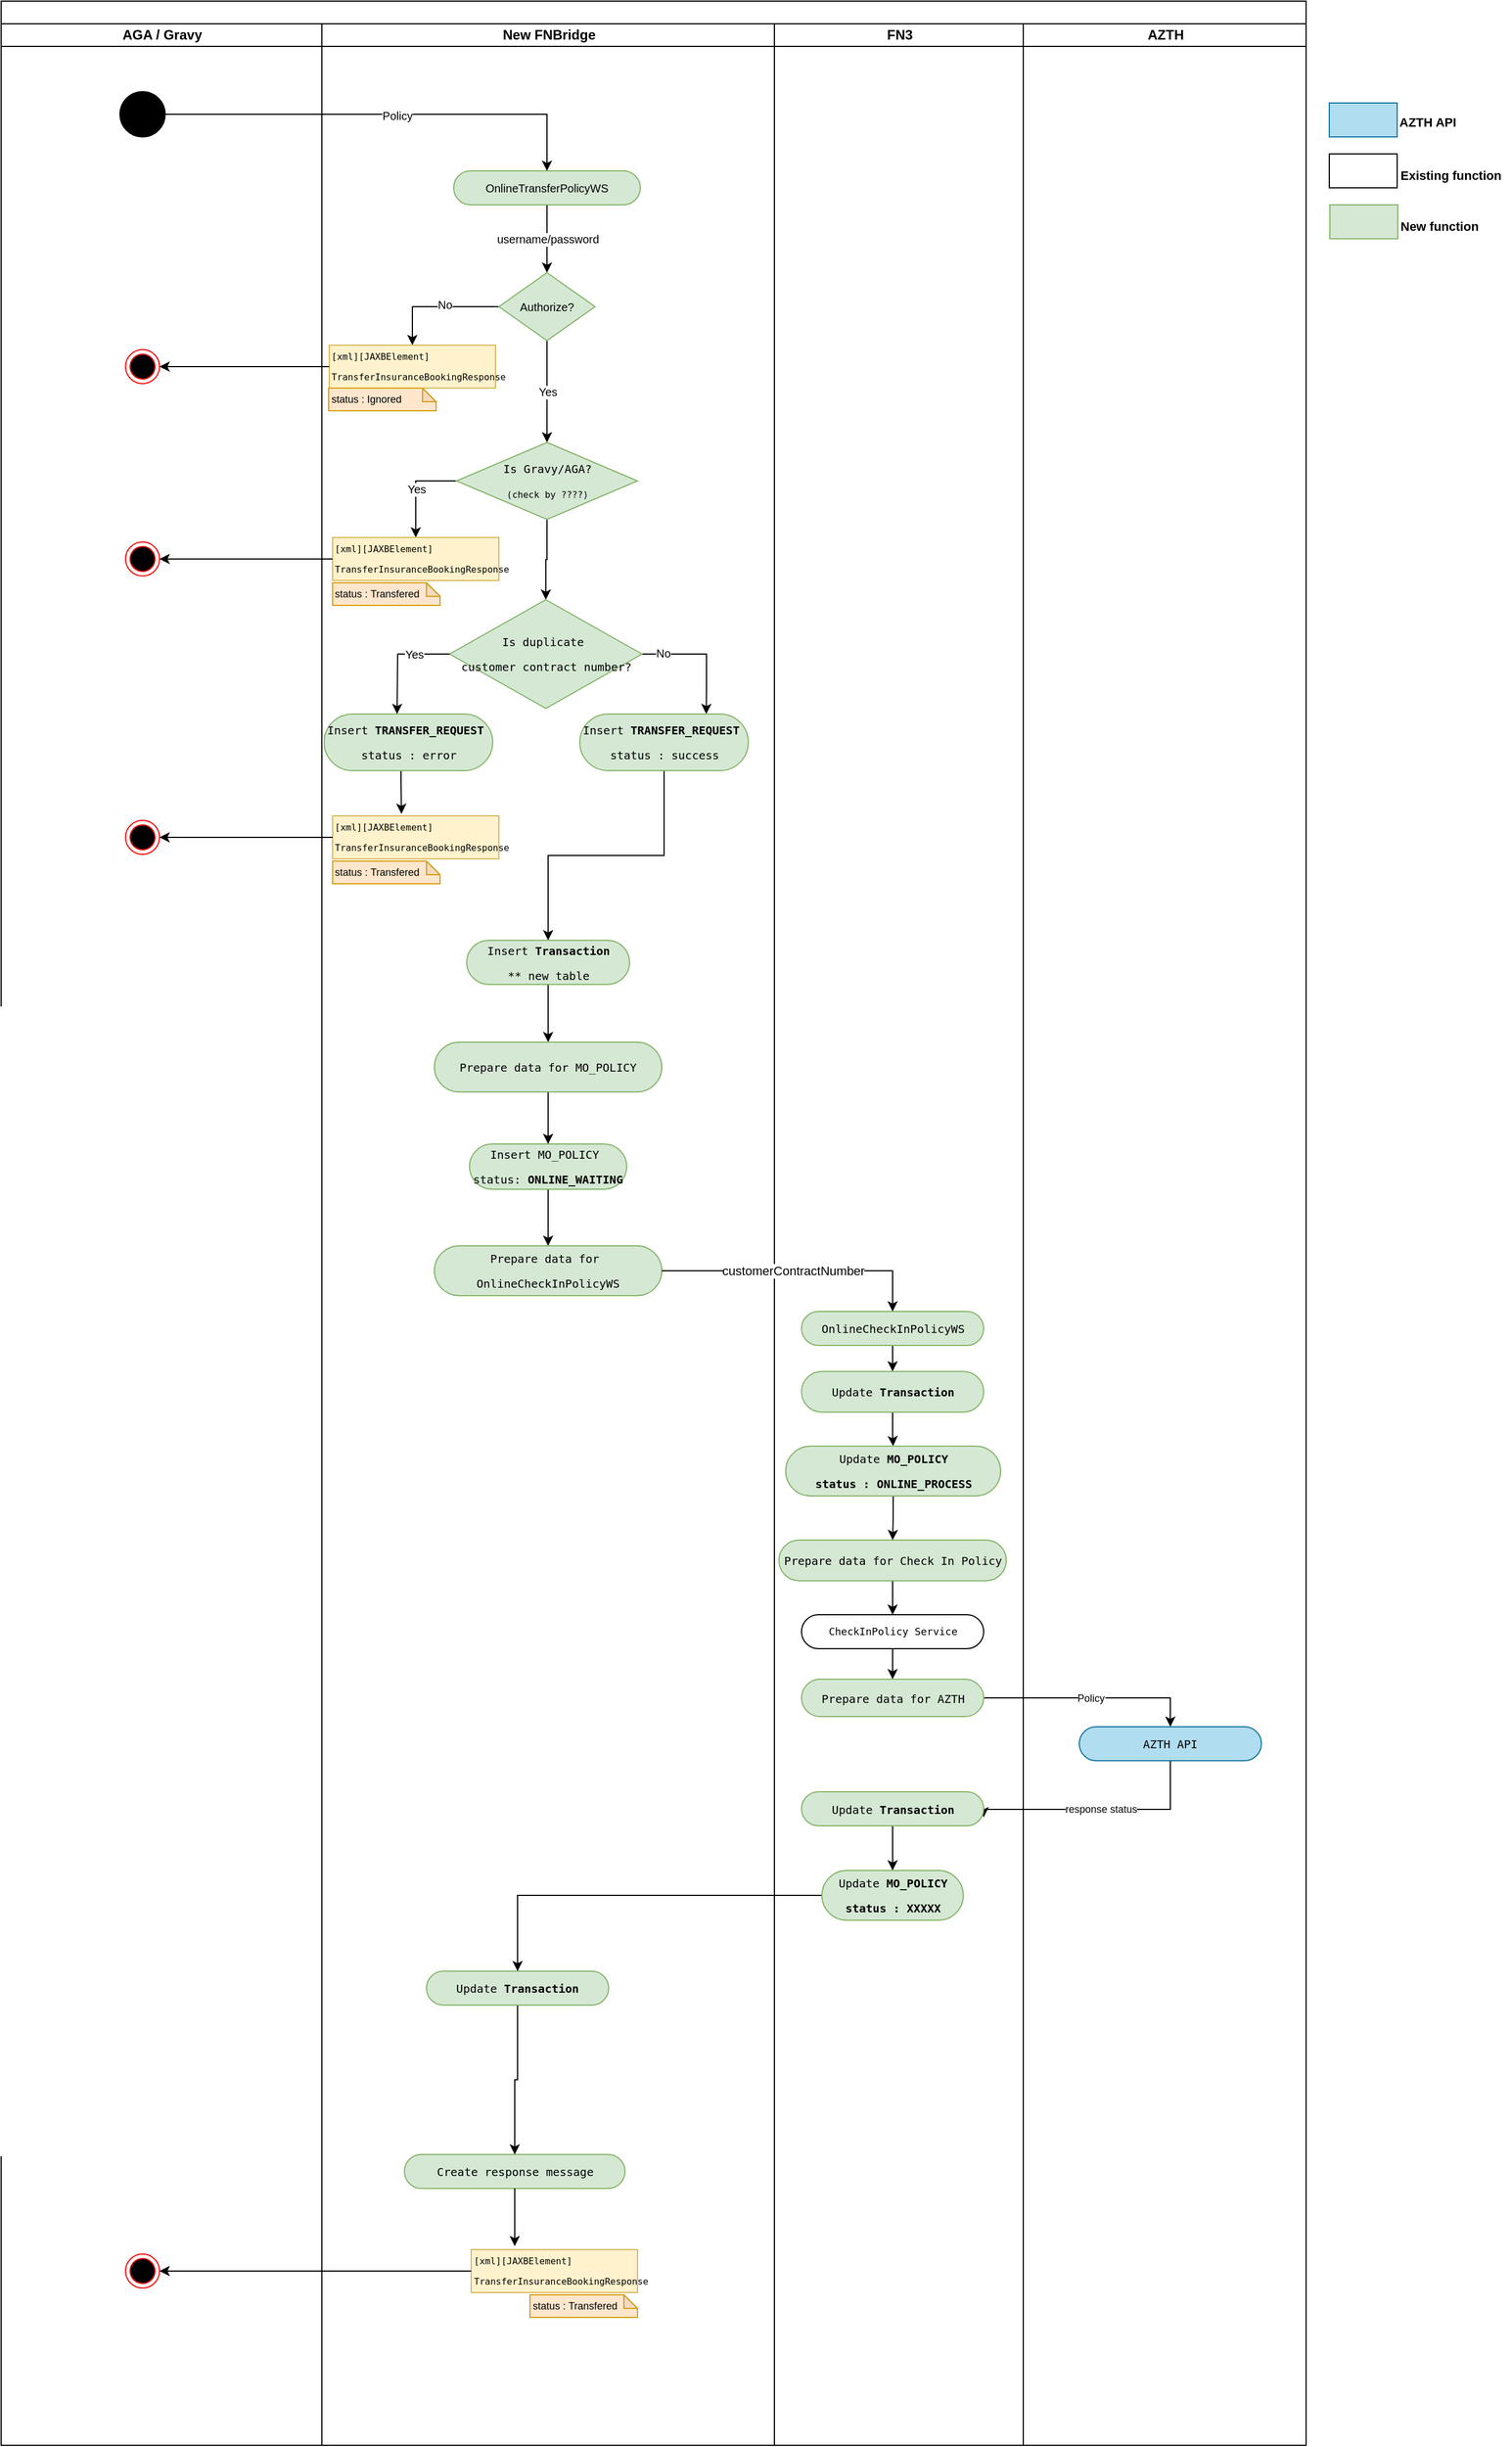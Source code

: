 <mxfile version="10.5.9" type="github"><diagram id="8qQC-5VBCCDyOXpX9dMf" name="Page-1"><mxGraphModel dx="1028" dy="369" grid="1" gridSize="10" guides="1" tooltips="1" connect="1" arrows="1" fold="1" page="1" pageScale="1" pageWidth="850" pageHeight="1100" math="0" shadow="0"><root><mxCell id="0"/><mxCell id="1" parent="0"/><mxCell id="WQycYl3qGyh3VKlPMucF-1" value="" style="swimlane;html=1;childLayout=stackLayout;startSize=20;rounded=0;shadow=0;comic=0;labelBackgroundColor=none;strokeWidth=1;fontFamily=Verdana;fontSize=12;align=center;" vertex="1" parent="1"><mxGeometry x="40" y="20" width="1153.5" height="2160" as="geometry"/></mxCell><mxCell id="WQycYl3qGyh3VKlPMucF-2" value="AGA / Gravy" style="swimlane;html=1;startSize=20;" vertex="1" parent="WQycYl3qGyh3VKlPMucF-1"><mxGeometry y="20" width="283.5" height="2140" as="geometry"/></mxCell><mxCell id="WQycYl3qGyh3VKlPMucF-3" value="" style="ellipse;whiteSpace=wrap;html=1;rounded=0;shadow=0;comic=0;labelBackgroundColor=none;strokeColor=#000000;strokeWidth=1;fillColor=#000000;fontFamily=Verdana;fontSize=12;fontColor=#000000;align=center;" vertex="1" parent="WQycYl3qGyh3VKlPMucF-2"><mxGeometry x="105" y="60" width="40" height="40" as="geometry"/></mxCell><mxCell id="WQycYl3qGyh3VKlPMucF-4" value="" style="ellipse;shape=endState;fillColor=#000000;strokeColor=#ff0000" vertex="1" parent="WQycYl3qGyh3VKlPMucF-2"><mxGeometry x="110" y="288" width="30" height="30" as="geometry"/></mxCell><mxCell id="WQycYl3qGyh3VKlPMucF-5" value="" style="ellipse;shape=endState;fillColor=#000000;strokeColor=#ff0000" vertex="1" parent="WQycYl3qGyh3VKlPMucF-2"><mxGeometry x="110" y="458" width="30" height="30" as="geometry"/></mxCell><mxCell id="WQycYl3qGyh3VKlPMucF-6" value="" style="ellipse;shape=endState;fillColor=#000000;strokeColor=#ff0000" vertex="1" parent="WQycYl3qGyh3VKlPMucF-2"><mxGeometry x="110" y="1971" width="30" height="30" as="geometry"/></mxCell><mxCell id="WQycYl3qGyh3VKlPMucF-7" value="New FNBridge" style="swimlane;html=1;startSize=20;" vertex="1" parent="WQycYl3qGyh3VKlPMucF-1"><mxGeometry x="283.5" y="20" width="400" height="2140" as="geometry"/></mxCell><mxCell id="WQycYl3qGyh3VKlPMucF-8" value="username/password" style="edgeStyle=orthogonalEdgeStyle;rounded=0;orthogonalLoop=1;jettySize=auto;html=1;entryX=0.5;entryY=0;entryDx=0;entryDy=0;fontFamily=Helvetica;fontSize=10;" edge="1" parent="WQycYl3qGyh3VKlPMucF-7" source="WQycYl3qGyh3VKlPMucF-9" target="WQycYl3qGyh3VKlPMucF-13"><mxGeometry relative="1" as="geometry"/></mxCell><mxCell id="WQycYl3qGyh3VKlPMucF-9" value="&lt;div style=&quot;font-size: 10px&quot;&gt;&lt;span style=&quot;font-size: 10px&quot;&gt;OnlineTransferPolicyWS&lt;/span&gt;&lt;/div&gt;" style="rounded=1;whiteSpace=wrap;html=1;shadow=0;comic=0;labelBackgroundColor=none;strokeColor=#82b366;strokeWidth=1;fillColor=#d5e8d4;fontFamily=Helvetica;fontSize=10;align=center;arcSize=50;" vertex="1" parent="WQycYl3qGyh3VKlPMucF-7"><mxGeometry x="116.5" y="130" width="165" height="30" as="geometry"/></mxCell><mxCell id="WQycYl3qGyh3VKlPMucF-10" style="edgeStyle=orthogonalEdgeStyle;rounded=0;orthogonalLoop=1;jettySize=auto;html=1;entryX=0.5;entryY=0;entryDx=0;entryDy=0;fontFamily=Helvetica;fontSize=10;" edge="1" parent="WQycYl3qGyh3VKlPMucF-7" source="WQycYl3qGyh3VKlPMucF-13" target="WQycYl3qGyh3VKlPMucF-14"><mxGeometry relative="1" as="geometry"/></mxCell><mxCell id="WQycYl3qGyh3VKlPMucF-11" value="No" style="text;html=1;resizable=0;points=[];align=center;verticalAlign=middle;labelBackgroundColor=#ffffff;fontSize=10;fontFamily=Helvetica;" vertex="1" connectable="0" parent="WQycYl3qGyh3VKlPMucF-10"><mxGeometry x="-0.122" y="-2" relative="1" as="geometry"><mxPoint as="offset"/></mxGeometry></mxCell><mxCell id="WQycYl3qGyh3VKlPMucF-12" value="Yes" style="edgeStyle=orthogonalEdgeStyle;rounded=0;orthogonalLoop=1;jettySize=auto;html=1;entryX=0.5;entryY=0;entryDx=0;entryDy=0;fontFamily=Helvetica;fontSize=10;" edge="1" parent="WQycYl3qGyh3VKlPMucF-7" source="WQycYl3qGyh3VKlPMucF-13" target="WQycYl3qGyh3VKlPMucF-18"><mxGeometry relative="1" as="geometry"/></mxCell><mxCell id="WQycYl3qGyh3VKlPMucF-13" value="&lt;div style=&quot;font-size: 10px;&quot;&gt;Authorize?&lt;/div&gt;" style="rhombus;whiteSpace=wrap;html=1;fontSize=10;fontFamily=Helvetica;fillColor=#d5e8d4;strokeColor=#82b366;" vertex="1" parent="WQycYl3qGyh3VKlPMucF-7"><mxGeometry x="156.5" y="220" width="85" height="60" as="geometry"/></mxCell><mxCell id="WQycYl3qGyh3VKlPMucF-14" value="&lt;pre style=&quot;font-size: 8px&quot;&gt;&lt;span&gt;[xml][&lt;/span&gt;JAXBElement]&lt;/pre&gt;&lt;pre style=&quot;font-size: 8px&quot;&gt;&lt;pre&gt;&lt;pre&gt;&lt;span&gt;TransferInsuranceBookingResponse&lt;/span&gt;&lt;/pre&gt;&lt;/pre&gt;&lt;/pre&gt;" style="rounded=0;whiteSpace=wrap;html=1;fillColor=#fff2cc;strokeColor=#d6b656;fontSize=8;align=left;" vertex="1" parent="WQycYl3qGyh3VKlPMucF-7"><mxGeometry x="6.5" y="284" width="147" height="38" as="geometry"/></mxCell><mxCell id="WQycYl3qGyh3VKlPMucF-15" value="status :&amp;nbsp;&lt;span&gt;Ignored&lt;/span&gt;" style="shape=note;whiteSpace=wrap;html=1;backgroundOutline=1;darkOpacity=0.05;align=left;size=12;fillColor=#ffe6cc;strokeColor=#d79b00;fontSize=9;" vertex="1" parent="WQycYl3qGyh3VKlPMucF-7"><mxGeometry x="6" y="322" width="95" height="20" as="geometry"/></mxCell><mxCell id="WQycYl3qGyh3VKlPMucF-16" value="Yes" style="edgeStyle=orthogonalEdgeStyle;rounded=0;orthogonalLoop=1;jettySize=auto;html=1;entryX=0.5;entryY=0;entryDx=0;entryDy=0;fontFamily=Helvetica;fontSize=10;" edge="1" parent="WQycYl3qGyh3VKlPMucF-7" source="WQycYl3qGyh3VKlPMucF-18" target="WQycYl3qGyh3VKlPMucF-19"><mxGeometry relative="1" as="geometry"><Array as="points"><mxPoint x="83" y="404"/></Array></mxGeometry></mxCell><mxCell id="WQycYl3qGyh3VKlPMucF-17" style="edgeStyle=orthogonalEdgeStyle;rounded=0;orthogonalLoop=1;jettySize=auto;html=1;entryX=0.5;entryY=0;entryDx=0;entryDy=0;fontFamily=Helvetica;fontSize=10;" edge="1" parent="WQycYl3qGyh3VKlPMucF-7" source="WQycYl3qGyh3VKlPMucF-18" target="WQycYl3qGyh3VKlPMucF-29"><mxGeometry relative="1" as="geometry"/></mxCell><mxCell id="WQycYl3qGyh3VKlPMucF-18" value="&lt;p style=&quot;line-height: 70%&quot;&gt;&lt;/p&gt;&lt;pre style=&quot;font-size: 10px&quot;&gt;Is Gravy/AGA?&lt;/pre&gt;&lt;pre&gt;&lt;font style=&quot;font-size: 8px&quot;&gt;(check by ????)&lt;/font&gt;&lt;/pre&gt;&lt;p&gt;&lt;/p&gt;" style="rhombus;whiteSpace=wrap;html=1;fontSize=10;fillColor=#d5e8d4;strokeColor=#82b366;" vertex="1" parent="WQycYl3qGyh3VKlPMucF-7"><mxGeometry x="119" y="370" width="160" height="68" as="geometry"/></mxCell><mxCell id="WQycYl3qGyh3VKlPMucF-19" value="&lt;pre style=&quot;font-size: 8px&quot;&gt;&lt;span&gt;[xml][&lt;/span&gt;JAXBElement]&lt;/pre&gt;&lt;pre style=&quot;font-size: 8px&quot;&gt;&lt;pre&gt;&lt;pre&gt;&lt;span&gt;TransferInsuranceBookingResponse&lt;/span&gt;&lt;/pre&gt;&lt;/pre&gt;&lt;/pre&gt;" style="rounded=0;whiteSpace=wrap;html=1;fillColor=#fff2cc;strokeColor=#d6b656;fontSize=8;align=left;" vertex="1" parent="WQycYl3qGyh3VKlPMucF-7"><mxGeometry x="9.5" y="454" width="147" height="38" as="geometry"/></mxCell><mxCell id="WQycYl3qGyh3VKlPMucF-20" value="status :&amp;nbsp;&lt;span&gt;Transfered&lt;/span&gt;" style="shape=note;whiteSpace=wrap;html=1;backgroundOutline=1;darkOpacity=0.05;align=left;size=12;fillColor=#ffe6cc;strokeColor=#d79b00;fontSize=9;" vertex="1" parent="WQycYl3qGyh3VKlPMucF-7"><mxGeometry x="9.5" y="494" width="95" height="20" as="geometry"/></mxCell><mxCell id="WQycYl3qGyh3VKlPMucF-21" style="edgeStyle=orthogonalEdgeStyle;rounded=0;orthogonalLoop=1;jettySize=auto;html=1;entryX=0.414;entryY=-0.047;entryDx=0;entryDy=0;entryPerimeter=0;fontFamily=Helvetica;fontSize=10;" edge="1" parent="WQycYl3qGyh3VKlPMucF-7" source="WQycYl3qGyh3VKlPMucF-22" target="WQycYl3qGyh3VKlPMucF-33"><mxGeometry relative="1" as="geometry"><Array as="points"><mxPoint x="70" y="670"/><mxPoint x="70" y="670"/></Array></mxGeometry></mxCell><mxCell id="WQycYl3qGyh3VKlPMucF-22" value="&lt;pre style=&quot;font-size: 10px&quot;&gt;&lt;pre style=&quot;font-size: 10px&quot;&gt;Insert &lt;b&gt;TRANSFER_REQUEST &lt;/b&gt;&lt;/pre&gt;&lt;pre style=&quot;font-size: 10px&quot;&gt;status : error&lt;/pre&gt;&lt;/pre&gt;" style="rounded=1;whiteSpace=wrap;html=1;shadow=0;comic=0;labelBackgroundColor=none;strokeColor=#82b366;strokeWidth=1;fillColor=#d5e8d4;fontFamily=Verdana;fontSize=10;align=center;arcSize=50;" vertex="1" parent="WQycYl3qGyh3VKlPMucF-7"><mxGeometry x="2" y="610" width="149" height="50" as="geometry"/></mxCell><mxCell id="WQycYl3qGyh3VKlPMucF-27" style="edgeStyle=orthogonalEdgeStyle;rounded=0;orthogonalLoop=1;jettySize=auto;html=1;entryX=0.75;entryY=0;entryDx=0;entryDy=0;fontFamily=Helvetica;fontSize=10;" edge="1" parent="WQycYl3qGyh3VKlPMucF-7" source="WQycYl3qGyh3VKlPMucF-29" target="WQycYl3qGyh3VKlPMucF-31"><mxGeometry relative="1" as="geometry"><Array as="points"><mxPoint x="340" y="557"/><mxPoint x="340" y="590"/></Array></mxGeometry></mxCell><mxCell id="WQycYl3qGyh3VKlPMucF-28" value="No" style="text;html=1;resizable=0;points=[];align=center;verticalAlign=middle;labelBackgroundColor=#ffffff;fontSize=10;fontFamily=Helvetica;" vertex="1" connectable="0" parent="WQycYl3qGyh3VKlPMucF-27"><mxGeometry x="-0.667" y="1" relative="1" as="geometry"><mxPoint as="offset"/></mxGeometry></mxCell><mxCell id="WQycYl3qGyh3VKlPMucF-29" value="&lt;p style=&quot;line-height: 70%; font-size: 10px;&quot;&gt;&lt;/p&gt;&lt;pre style=&quot;font-size: 10px;&quot;&gt;Is duplicate &lt;/pre&gt;&lt;pre style=&quot;font-size: 10px;&quot;&gt;customer contract number?&lt;/pre&gt;&lt;p style=&quot;font-size: 10px;&quot;&gt;&lt;/p&gt;" style="rhombus;whiteSpace=wrap;html=1;fontSize=10;fillColor=#d5e8d4;strokeColor=#82b366;" vertex="1" parent="WQycYl3qGyh3VKlPMucF-7"><mxGeometry x="113" y="509" width="170" height="96" as="geometry"/></mxCell><mxCell id="WQycYl3qGyh3VKlPMucF-87" style="edgeStyle=orthogonalEdgeStyle;rounded=0;orthogonalLoop=1;jettySize=auto;html=1;entryX=0.5;entryY=0;entryDx=0;entryDy=0;" edge="1" parent="WQycYl3qGyh3VKlPMucF-7" source="WQycYl3qGyh3VKlPMucF-31" target="WQycYl3qGyh3VKlPMucF-45"><mxGeometry relative="1" as="geometry"/></mxCell><mxCell id="WQycYl3qGyh3VKlPMucF-31" value="&lt;pre style=&quot;font-size: 10px&quot;&gt;&lt;pre style=&quot;font-size: 10px&quot;&gt;Insert &lt;b&gt;TRANSFER_REQUEST &lt;/b&gt;&lt;/pre&gt;&lt;pre style=&quot;font-size: 10px&quot;&gt;status : success&lt;/pre&gt;&lt;/pre&gt;" style="rounded=1;whiteSpace=wrap;html=1;shadow=0;comic=0;labelBackgroundColor=none;strokeColor=#82b366;strokeWidth=1;fillColor=#d5e8d4;fontFamily=Verdana;fontSize=10;align=center;arcSize=50;" vertex="1" parent="WQycYl3qGyh3VKlPMucF-7"><mxGeometry x="228" y="610" width="149" height="50" as="geometry"/></mxCell><mxCell id="WQycYl3qGyh3VKlPMucF-32" value="" style="ellipse;shape=endState;fillColor=#000000;strokeColor=#ff0000" vertex="1" parent="WQycYl3qGyh3VKlPMucF-7"><mxGeometry x="-173.5" y="704" width="30" height="30" as="geometry"/></mxCell><mxCell id="WQycYl3qGyh3VKlPMucF-33" value="&lt;pre style=&quot;font-size: 8px&quot;&gt;&lt;span&gt;[xml][&lt;/span&gt;JAXBElement]&lt;/pre&gt;&lt;pre style=&quot;font-size: 8px&quot;&gt;&lt;pre&gt;&lt;pre&gt;&lt;span&gt;TransferInsuranceBookingResponse&lt;/span&gt;&lt;/pre&gt;&lt;/pre&gt;&lt;/pre&gt;" style="rounded=0;whiteSpace=wrap;html=1;fillColor=#fff2cc;strokeColor=#d6b656;fontSize=8;align=left;" vertex="1" parent="WQycYl3qGyh3VKlPMucF-7"><mxGeometry x="9.5" y="700" width="147" height="38" as="geometry"/></mxCell><mxCell id="WQycYl3qGyh3VKlPMucF-34" value="status :&amp;nbsp;&lt;span&gt;Transfered&lt;/span&gt;" style="shape=note;whiteSpace=wrap;html=1;backgroundOutline=1;darkOpacity=0.05;align=left;size=12;fillColor=#ffe6cc;strokeColor=#d79b00;fontSize=9;" vertex="1" parent="WQycYl3qGyh3VKlPMucF-7"><mxGeometry x="9.5" y="740" width="95" height="20" as="geometry"/></mxCell><mxCell id="WQycYl3qGyh3VKlPMucF-35" style="edgeStyle=orthogonalEdgeStyle;rounded=0;orthogonalLoop=1;jettySize=auto;html=1;entryX=1;entryY=0.5;entryDx=0;entryDy=0;fontFamily=Helvetica;fontSize=10;" edge="1" parent="WQycYl3qGyh3VKlPMucF-7" source="WQycYl3qGyh3VKlPMucF-33" target="WQycYl3qGyh3VKlPMucF-32"><mxGeometry relative="1" as="geometry"/></mxCell><mxCell id="WQycYl3qGyh3VKlPMucF-38" value="&lt;pre style=&quot;font-size: 10px&quot;&gt;&lt;pre style=&quot;font-size: 10px&quot;&gt;Create response message&lt;br&gt;&lt;/pre&gt;&lt;/pre&gt;" style="rounded=1;whiteSpace=wrap;html=1;shadow=0;comic=0;labelBackgroundColor=none;strokeColor=#82b366;strokeWidth=1;fillColor=#d5e8d4;fontFamily=Verdana;fontSize=10;align=center;arcSize=50;" vertex="1" parent="WQycYl3qGyh3VKlPMucF-7"><mxGeometry x="73" y="1883" width="195" height="30" as="geometry"/></mxCell><mxCell id="WQycYl3qGyh3VKlPMucF-39" value="&lt;pre style=&quot;font-size: 8px&quot;&gt;&lt;span&gt;[xml][&lt;/span&gt;JAXBElement]&lt;/pre&gt;&lt;pre style=&quot;font-size: 8px&quot;&gt;&lt;pre&gt;&lt;pre&gt;&lt;span&gt;TransferInsuranceBookingResponse&lt;/span&gt;&lt;/pre&gt;&lt;/pre&gt;&lt;/pre&gt;" style="rounded=0;whiteSpace=wrap;html=1;fillColor=#fff2cc;strokeColor=#d6b656;fontSize=8;align=left;" vertex="1" parent="WQycYl3qGyh3VKlPMucF-7"><mxGeometry x="132" y="1967" width="147" height="38" as="geometry"/></mxCell><mxCell id="WQycYl3qGyh3VKlPMucF-40" value="status :&amp;nbsp;&lt;span&gt;Transfered&lt;/span&gt;" style="shape=note;whiteSpace=wrap;html=1;backgroundOutline=1;darkOpacity=0.05;align=left;size=12;fillColor=#ffe6cc;strokeColor=#d79b00;fontSize=9;" vertex="1" parent="WQycYl3qGyh3VKlPMucF-7"><mxGeometry x="184" y="2007" width="95" height="20" as="geometry"/></mxCell><mxCell id="WQycYl3qGyh3VKlPMucF-41" style="edgeStyle=orthogonalEdgeStyle;rounded=0;html=1;jettySize=auto;orthogonalLoop=1;fontSize=10;" edge="1" parent="WQycYl3qGyh3VKlPMucF-7" source="WQycYl3qGyh3VKlPMucF-38"><mxGeometry relative="1" as="geometry"><mxPoint x="170.5" y="1964" as="targetPoint"/></mxGeometry></mxCell><mxCell id="WQycYl3qGyh3VKlPMucF-91" style="edgeStyle=orthogonalEdgeStyle;rounded=0;orthogonalLoop=1;jettySize=auto;html=1;entryX=0.5;entryY=0;entryDx=0;entryDy=0;" edge="1" parent="WQycYl3qGyh3VKlPMucF-7" source="WQycYl3qGyh3VKlPMucF-43" target="WQycYl3qGyh3VKlPMucF-38"><mxGeometry relative="1" as="geometry"/></mxCell><mxCell id="WQycYl3qGyh3VKlPMucF-43" value="&lt;pre style=&quot;font-size: 10px&quot;&gt;&lt;pre style=&quot;font-size: 10px&quot;&gt;Update &lt;b&gt;Transaction&lt;/b&gt;&lt;/pre&gt;&lt;/pre&gt;" style="rounded=1;whiteSpace=wrap;html=1;shadow=0;comic=0;labelBackgroundColor=none;strokeColor=#82b366;strokeWidth=1;fillColor=#d5e8d4;fontFamily=Verdana;fontSize=10;align=center;arcSize=50;" vertex="1" parent="WQycYl3qGyh3VKlPMucF-7"><mxGeometry x="92.5" y="1721" width="161" height="30" as="geometry"/></mxCell><mxCell id="WQycYl3qGyh3VKlPMucF-88" style="edgeStyle=orthogonalEdgeStyle;rounded=0;orthogonalLoop=1;jettySize=auto;html=1;entryX=0.5;entryY=0;entryDx=0;entryDy=0;" edge="1" parent="WQycYl3qGyh3VKlPMucF-7" source="WQycYl3qGyh3VKlPMucF-45" target="WQycYl3qGyh3VKlPMucF-47"><mxGeometry relative="1" as="geometry"/></mxCell><mxCell id="WQycYl3qGyh3VKlPMucF-45" value="&lt;pre style=&quot;font-size: 10px&quot;&gt;&lt;pre style=&quot;font-size: 10px&quot;&gt;Insert &lt;b&gt;Transaction&lt;/b&gt;&lt;/pre&gt;&lt;pre style=&quot;font-size: 10px&quot;&gt;** new table&lt;/pre&gt;&lt;/pre&gt;" style="rounded=1;whiteSpace=wrap;html=1;shadow=0;comic=0;labelBackgroundColor=none;strokeColor=#82b366;strokeWidth=1;fillColor=#d5e8d4;fontFamily=Verdana;fontSize=10;align=center;arcSize=50;" vertex="1" parent="WQycYl3qGyh3VKlPMucF-7"><mxGeometry x="128" y="810" width="144" height="39" as="geometry"/></mxCell><mxCell id="WQycYl3qGyh3VKlPMucF-89" style="edgeStyle=orthogonalEdgeStyle;rounded=0;orthogonalLoop=1;jettySize=auto;html=1;entryX=0.5;entryY=0;entryDx=0;entryDy=0;" edge="1" parent="WQycYl3qGyh3VKlPMucF-7" source="WQycYl3qGyh3VKlPMucF-47" target="WQycYl3qGyh3VKlPMucF-49"><mxGeometry relative="1" as="geometry"/></mxCell><mxCell id="WQycYl3qGyh3VKlPMucF-47" value="&lt;pre style=&quot;font-size: 10px&quot;&gt;&lt;pre style=&quot;font-size: 10px&quot;&gt;Prepare data for MO_POLICY&lt;/pre&gt;&lt;/pre&gt;" style="rounded=1;whiteSpace=wrap;html=1;shadow=0;comic=0;labelBackgroundColor=none;strokeColor=#82b366;strokeWidth=1;fillColor=#d5e8d4;fontFamily=Verdana;fontSize=10;align=center;arcSize=50;" vertex="1" parent="WQycYl3qGyh3VKlPMucF-7"><mxGeometry x="99.5" y="900" width="201" height="44" as="geometry"/></mxCell><mxCell id="WQycYl3qGyh3VKlPMucF-90" style="edgeStyle=orthogonalEdgeStyle;rounded=0;orthogonalLoop=1;jettySize=auto;html=1;" edge="1" parent="WQycYl3qGyh3VKlPMucF-7" source="WQycYl3qGyh3VKlPMucF-49" target="WQycYl3qGyh3VKlPMucF-50"><mxGeometry relative="1" as="geometry"/></mxCell><mxCell id="WQycYl3qGyh3VKlPMucF-49" value="&lt;pre&gt;&lt;pre style=&quot;font-size: 10px&quot;&gt;Insert MO_POLICY &lt;/pre&gt;&lt;pre&gt;status:&lt;b style=&quot;font-size: 10px&quot;&gt; &lt;/b&gt;&lt;b&gt;ONLINE_WAITING&lt;/b&gt;&lt;/pre&gt;&lt;/pre&gt;" style="rounded=1;whiteSpace=wrap;html=1;shadow=0;comic=0;labelBackgroundColor=none;strokeColor=#82b366;strokeWidth=1;fillColor=#d5e8d4;fontFamily=Verdana;fontSize=10;align=center;arcSize=50;" vertex="1" parent="WQycYl3qGyh3VKlPMucF-7"><mxGeometry x="130.5" y="990" width="139" height="40" as="geometry"/></mxCell><mxCell id="WQycYl3qGyh3VKlPMucF-50" value="&lt;pre style=&quot;font-size: 10px&quot;&gt;&lt;pre style=&quot;font-size: 10px&quot;&gt;Prepare data for &lt;/pre&gt;&lt;pre style=&quot;font-size: 10px&quot;&gt;OnlineCheckInPolicyWS&lt;/pre&gt;&lt;/pre&gt;" style="rounded=1;whiteSpace=wrap;html=1;shadow=0;comic=0;labelBackgroundColor=none;strokeColor=#82b366;strokeWidth=1;fillColor=#d5e8d4;fontFamily=Verdana;fontSize=10;align=center;arcSize=50;" vertex="1" parent="WQycYl3qGyh3VKlPMucF-7"><mxGeometry x="99.5" y="1080" width="201" height="44" as="geometry"/></mxCell><mxCell id="WQycYl3qGyh3VKlPMucF-51" style="edgeStyle=orthogonalEdgeStyle;rounded=0;orthogonalLoop=1;jettySize=auto;html=1;entryX=0.5;entryY=0;entryDx=0;entryDy=0;fontFamily=Helvetica;fontSize=10;" edge="1" parent="WQycYl3qGyh3VKlPMucF-1" source="WQycYl3qGyh3VKlPMucF-3" target="WQycYl3qGyh3VKlPMucF-9"><mxGeometry relative="1" as="geometry"/></mxCell><mxCell id="WQycYl3qGyh3VKlPMucF-52" value="Policy" style="text;html=1;resizable=0;points=[];align=center;verticalAlign=middle;labelBackgroundColor=#ffffff;fontSize=10;fontFamily=Helvetica;" vertex="1" connectable="0" parent="WQycYl3qGyh3VKlPMucF-51"><mxGeometry x="0.055" y="-1" relative="1" as="geometry"><mxPoint as="offset"/></mxGeometry></mxCell><mxCell id="WQycYl3qGyh3VKlPMucF-53" style="edgeStyle=orthogonalEdgeStyle;rounded=0;html=1;entryX=1;entryY=0.5;entryDx=0;entryDy=0;jettySize=auto;orthogonalLoop=1;fontSize=10;" edge="1" parent="WQycYl3qGyh3VKlPMucF-1" source="WQycYl3qGyh3VKlPMucF-14" target="WQycYl3qGyh3VKlPMucF-4"><mxGeometry relative="1" as="geometry"/></mxCell><mxCell id="WQycYl3qGyh3VKlPMucF-54" style="edgeStyle=orthogonalEdgeStyle;rounded=0;orthogonalLoop=1;jettySize=auto;html=1;entryX=1;entryY=0.5;entryDx=0;entryDy=0;fontFamily=Helvetica;fontSize=10;" edge="1" parent="WQycYl3qGyh3VKlPMucF-1" source="WQycYl3qGyh3VKlPMucF-19" target="WQycYl3qGyh3VKlPMucF-5"><mxGeometry relative="1" as="geometry"/></mxCell><mxCell id="WQycYl3qGyh3VKlPMucF-55" style="edgeStyle=orthogonalEdgeStyle;rounded=0;orthogonalLoop=1;jettySize=auto;html=1;fontFamily=Helvetica;fontSize=10;" edge="1" parent="WQycYl3qGyh3VKlPMucF-1" source="WQycYl3qGyh3VKlPMucF-39" target="WQycYl3qGyh3VKlPMucF-6"><mxGeometry relative="1" as="geometry"/></mxCell><mxCell id="WQycYl3qGyh3VKlPMucF-56" style="edgeStyle=orthogonalEdgeStyle;rounded=0;orthogonalLoop=1;jettySize=auto;html=1;entryX=0.5;entryY=0;entryDx=0;entryDy=0;fontFamily=Helvetica;fontSize=9;" edge="1" parent="WQycYl3qGyh3VKlPMucF-1" source="WQycYl3qGyh3VKlPMucF-70" target="WQycYl3qGyh3VKlPMucF-75"><mxGeometry relative="1" as="geometry"/></mxCell><mxCell id="WQycYl3qGyh3VKlPMucF-57" value="Policy" style="text;html=1;resizable=0;points=[];align=center;verticalAlign=middle;labelBackgroundColor=#ffffff;fontSize=9;fontFamily=Helvetica;" vertex="1" connectable="0" parent="WQycYl3qGyh3VKlPMucF-56"><mxGeometry x="-0.37" y="-4" relative="1" as="geometry"><mxPoint x="34.5" y="-3.5" as="offset"/></mxGeometry></mxCell><mxCell id="WQycYl3qGyh3VKlPMucF-58" style="edgeStyle=orthogonalEdgeStyle;rounded=0;orthogonalLoop=1;jettySize=auto;html=1;entryX=1;entryY=0.75;entryDx=0;entryDy=0;fontFamily=Helvetica;fontSize=9;" edge="1" parent="WQycYl3qGyh3VKlPMucF-1" source="WQycYl3qGyh3VKlPMucF-75" target="WQycYl3qGyh3VKlPMucF-65"><mxGeometry relative="1" as="geometry"><Array as="points"><mxPoint x="1034" y="1598"/><mxPoint x="868" y="1598"/></Array></mxGeometry></mxCell><mxCell id="WQycYl3qGyh3VKlPMucF-59" value="response status" style="text;html=1;resizable=0;points=[];align=center;verticalAlign=middle;labelBackgroundColor=#ffffff;fontSize=9;fontFamily=Helvetica;" vertex="1" connectable="0" parent="WQycYl3qGyh3VKlPMucF-58"><mxGeometry x="-0.022" relative="1" as="geometry"><mxPoint as="offset"/></mxGeometry></mxCell><mxCell id="WQycYl3qGyh3VKlPMucF-60" style="edgeStyle=orthogonalEdgeStyle;rounded=0;orthogonalLoop=1;jettySize=auto;html=1;entryX=0.5;entryY=0;entryDx=0;entryDy=0;fontFamily=Helvetica;fontSize=11;" edge="1" parent="WQycYl3qGyh3VKlPMucF-1" source="WQycYl3qGyh3VKlPMucF-71" target="WQycYl3qGyh3VKlPMucF-43"><mxGeometry relative="1" as="geometry"/></mxCell><mxCell id="WQycYl3qGyh3VKlPMucF-61" value="FN3" style="swimlane;html=1;startSize=20;" vertex="1" parent="WQycYl3qGyh3VKlPMucF-1"><mxGeometry x="683.5" y="20" width="220" height="2140" as="geometry"/></mxCell><mxCell id="WQycYl3qGyh3VKlPMucF-62" style="edgeStyle=orthogonalEdgeStyle;rounded=0;orthogonalLoop=1;jettySize=auto;html=1;entryX=0.5;entryY=0;entryDx=0;entryDy=0;fontFamily=Helvetica;fontSize=9;" edge="1" parent="WQycYl3qGyh3VKlPMucF-61" source="WQycYl3qGyh3VKlPMucF-63" target="WQycYl3qGyh3VKlPMucF-69"><mxGeometry relative="1" as="geometry"/></mxCell><mxCell id="WQycYl3qGyh3VKlPMucF-63" value="&lt;pre style=&quot;font-size: 10px&quot;&gt;&lt;pre style=&quot;font-size: 10px&quot;&gt;OnlineCheckInPolicyWS&lt;/pre&gt;&lt;/pre&gt;" style="rounded=1;whiteSpace=wrap;html=1;shadow=0;comic=0;labelBackgroundColor=none;strokeColor=#82b366;strokeWidth=1;fillColor=#d5e8d4;fontFamily=Verdana;fontSize=10;align=center;arcSize=50;" vertex="1" parent="WQycYl3qGyh3VKlPMucF-61"><mxGeometry x="24" y="1138" width="161" height="30" as="geometry"/></mxCell><mxCell id="WQycYl3qGyh3VKlPMucF-64" style="edgeStyle=orthogonalEdgeStyle;rounded=0;orthogonalLoop=1;jettySize=auto;html=1;entryX=0.5;entryY=0;entryDx=0;entryDy=0;fontFamily=Helvetica;fontSize=9;" edge="1" parent="WQycYl3qGyh3VKlPMucF-61" source="WQycYl3qGyh3VKlPMucF-65" target="WQycYl3qGyh3VKlPMucF-71"><mxGeometry relative="1" as="geometry"/></mxCell><mxCell id="WQycYl3qGyh3VKlPMucF-65" value="&lt;pre style=&quot;font-size: 10px&quot;&gt;&lt;pre style=&quot;font-size: 10px&quot;&gt;Update &lt;b&gt;Transaction&lt;/b&gt;&lt;/pre&gt;&lt;/pre&gt;" style="rounded=1;whiteSpace=wrap;html=1;shadow=0;comic=0;labelBackgroundColor=none;strokeColor=#82b366;strokeWidth=1;fillColor=#d5e8d4;fontFamily=Verdana;fontSize=10;align=center;arcSize=50;" vertex="1" parent="WQycYl3qGyh3VKlPMucF-61"><mxGeometry x="24" y="1562.5" width="161" height="30" as="geometry"/></mxCell><mxCell id="WQycYl3qGyh3VKlPMucF-66" style="edgeStyle=orthogonalEdgeStyle;rounded=0;orthogonalLoop=1;jettySize=auto;html=1;entryX=0.5;entryY=0;entryDx=0;entryDy=0;fontFamily=Helvetica;fontSize=9;" edge="1" parent="WQycYl3qGyh3VKlPMucF-61" source="WQycYl3qGyh3VKlPMucF-67" target="WQycYl3qGyh3VKlPMucF-70"><mxGeometry relative="1" as="geometry"/></mxCell><mxCell id="WQycYl3qGyh3VKlPMucF-67" value="&lt;pre style=&quot;font-size: 9px&quot;&gt;&lt;pre style=&quot;font-size: 9px&quot;&gt;CheckInPolicy Service&lt;/pre&gt;&lt;/pre&gt;" style="rounded=1;whiteSpace=wrap;html=1;shadow=0;comic=0;labelBackgroundColor=none;strokeWidth=1;fontFamily=Verdana;fontSize=9;align=center;arcSize=50;" vertex="1" parent="WQycYl3qGyh3VKlPMucF-61"><mxGeometry x="24" y="1406" width="161" height="30" as="geometry"/></mxCell><mxCell id="WQycYl3qGyh3VKlPMucF-93" style="edgeStyle=orthogonalEdgeStyle;rounded=0;orthogonalLoop=1;jettySize=auto;html=1;entryX=0.5;entryY=0;entryDx=0;entryDy=0;" edge="1" parent="WQycYl3qGyh3VKlPMucF-61" source="WQycYl3qGyh3VKlPMucF-69" target="WQycYl3qGyh3VKlPMucF-92"><mxGeometry relative="1" as="geometry"/></mxCell><mxCell id="WQycYl3qGyh3VKlPMucF-69" value="&lt;pre style=&quot;font-size: 10px&quot;&gt;&lt;pre style=&quot;font-size: 10px&quot;&gt;Update &lt;b&gt;Transaction&lt;/b&gt;&lt;/pre&gt;&lt;/pre&gt;" style="rounded=1;whiteSpace=wrap;html=1;shadow=0;comic=0;labelBackgroundColor=none;strokeColor=#82b366;strokeWidth=1;fillColor=#d5e8d4;fontFamily=Verdana;fontSize=10;align=center;arcSize=50;" vertex="1" parent="WQycYl3qGyh3VKlPMucF-61"><mxGeometry x="24" y="1191" width="161" height="36" as="geometry"/></mxCell><mxCell id="WQycYl3qGyh3VKlPMucF-70" value="&lt;pre style=&quot;font-size: 10px&quot;&gt;&lt;pre style=&quot;font-size: 10px&quot;&gt;Prepare data for AZTH&lt;/pre&gt;&lt;/pre&gt;" style="rounded=1;whiteSpace=wrap;html=1;shadow=0;comic=0;labelBackgroundColor=none;strokeColor=#82b366;strokeWidth=1;fillColor=#d5e8d4;fontFamily=Verdana;fontSize=10;align=center;arcSize=50;" vertex="1" parent="WQycYl3qGyh3VKlPMucF-61"><mxGeometry x="24" y="1463" width="161" height="33" as="geometry"/></mxCell><mxCell id="WQycYl3qGyh3VKlPMucF-71" value="&lt;pre style=&quot;font-size: 10px&quot;&gt;&lt;pre style=&quot;font-size: 10px&quot;&gt;Update &lt;b&gt;MO_POLICY&lt;/b&gt;&lt;/pre&gt;&lt;pre style=&quot;font-size: 10px&quot;&gt;&lt;b&gt;status : XXXXX&lt;/b&gt;&lt;/pre&gt;&lt;/pre&gt;" style="rounded=1;whiteSpace=wrap;html=1;shadow=0;comic=0;labelBackgroundColor=none;strokeColor=#82b366;strokeWidth=1;fillColor=#d5e8d4;fontFamily=Verdana;fontSize=10;align=center;arcSize=50;" vertex="1" parent="WQycYl3qGyh3VKlPMucF-61"><mxGeometry x="42" y="1632" width="125" height="44" as="geometry"/></mxCell><mxCell id="WQycYl3qGyh3VKlPMucF-72" style="edgeStyle=orthogonalEdgeStyle;rounded=0;orthogonalLoop=1;jettySize=auto;html=1;entryX=0.5;entryY=0;entryDx=0;entryDy=0;fontFamily=Helvetica;fontSize=9;" edge="1" parent="WQycYl3qGyh3VKlPMucF-61" source="WQycYl3qGyh3VKlPMucF-73" target="WQycYl3qGyh3VKlPMucF-67"><mxGeometry relative="1" as="geometry"><Array as="points"><mxPoint x="105" y="1381"/></Array></mxGeometry></mxCell><mxCell id="WQycYl3qGyh3VKlPMucF-73" value="&lt;pre style=&quot;font-size: 10px&quot;&gt;&lt;pre style=&quot;font-size: 10px&quot;&gt;Prepare data for Check In Policy&lt;/pre&gt;&lt;/pre&gt;" style="rounded=1;whiteSpace=wrap;html=1;shadow=0;comic=0;labelBackgroundColor=none;strokeColor=#82b366;strokeWidth=1;fillColor=#d5e8d4;fontFamily=Verdana;fontSize=10;align=center;arcSize=50;" vertex="1" parent="WQycYl3qGyh3VKlPMucF-61"><mxGeometry x="4" y="1340" width="201" height="36" as="geometry"/></mxCell><mxCell id="WQycYl3qGyh3VKlPMucF-94" style="edgeStyle=orthogonalEdgeStyle;rounded=0;orthogonalLoop=1;jettySize=auto;html=1;entryX=0.5;entryY=0;entryDx=0;entryDy=0;" edge="1" parent="WQycYl3qGyh3VKlPMucF-61" source="WQycYl3qGyh3VKlPMucF-92" target="WQycYl3qGyh3VKlPMucF-73"><mxGeometry relative="1" as="geometry"/></mxCell><mxCell id="WQycYl3qGyh3VKlPMucF-92" value="&lt;pre&gt;&lt;pre style=&quot;font-size: 10px&quot;&gt;Update &lt;b&gt;MO_POLICY&lt;/b&gt;&lt;/pre&gt;&lt;pre&gt;&lt;b style=&quot;font-size: 10px&quot;&gt;status : &lt;/b&gt;&lt;b&gt;ONLINE_PROCESS&lt;/b&gt;&lt;/pre&gt;&lt;/pre&gt;" style="rounded=1;whiteSpace=wrap;html=1;shadow=0;comic=0;labelBackgroundColor=none;strokeColor=#82b366;strokeWidth=1;fillColor=#d5e8d4;fontFamily=Verdana;fontSize=10;align=center;arcSize=50;" vertex="1" parent="WQycYl3qGyh3VKlPMucF-61"><mxGeometry x="10" y="1257" width="190" height="44" as="geometry"/></mxCell><mxCell id="WQycYl3qGyh3VKlPMucF-74" value="AZTH" style="swimlane;html=1;startSize=20;" vertex="1" parent="WQycYl3qGyh3VKlPMucF-1"><mxGeometry x="903.5" y="20" width="250" height="2140" as="geometry"/></mxCell><mxCell id="WQycYl3qGyh3VKlPMucF-75" value="&lt;pre style=&quot;font-size: 10px&quot;&gt;&lt;pre style=&quot;font-size: 10px&quot;&gt;AZTH API&lt;/pre&gt;&lt;/pre&gt;" style="rounded=1;whiteSpace=wrap;html=1;shadow=0;comic=0;labelBackgroundColor=none;strokeColor=#10739e;strokeWidth=1;fillColor=#b1ddf0;fontFamily=Verdana;fontSize=10;align=center;arcSize=50;" vertex="1" parent="WQycYl3qGyh3VKlPMucF-74"><mxGeometry x="49.5" y="1505" width="161" height="30" as="geometry"/></mxCell><mxCell id="WQycYl3qGyh3VKlPMucF-76" style="edgeStyle=orthogonalEdgeStyle;rounded=0;orthogonalLoop=1;jettySize=auto;html=1;entryX=0.5;entryY=0;entryDx=0;entryDy=0;fontFamily=Helvetica;fontSize=11;" edge="1" parent="WQycYl3qGyh3VKlPMucF-1" source="WQycYl3qGyh3VKlPMucF-50" target="WQycYl3qGyh3VKlPMucF-63"><mxGeometry relative="1" as="geometry"/></mxCell><mxCell id="WQycYl3qGyh3VKlPMucF-77" value="customerContractNumber" style="text;html=1;resizable=0;points=[];align=center;verticalAlign=middle;labelBackgroundColor=#ffffff;fontSize=11;fontFamily=Helvetica;" vertex="1" connectable="0" parent="WQycYl3qGyh3VKlPMucF-76"><mxGeometry x="-0.688" y="-1" relative="1" as="geometry"><mxPoint x="78" y="-1" as="offset"/></mxGeometry></mxCell><mxCell id="WQycYl3qGyh3VKlPMucF-79" style="edgeStyle=orthogonalEdgeStyle;rounded=0;orthogonalLoop=1;jettySize=auto;html=1;fontFamily=Helvetica;fontSize=10;" edge="1" parent="1" source="WQycYl3qGyh3VKlPMucF-29"><mxGeometry relative="1" as="geometry"><mxPoint x="390" y="650" as="targetPoint"/></mxGeometry></mxCell><mxCell id="WQycYl3qGyh3VKlPMucF-80" value="Yes" style="text;html=1;resizable=0;points=[];align=center;verticalAlign=middle;labelBackgroundColor=#ffffff;fontSize=10;fontFamily=Helvetica;" vertex="1" connectable="0" parent="WQycYl3qGyh3VKlPMucF-79"><mxGeometry x="-0.349" relative="1" as="geometry"><mxPoint as="offset"/></mxGeometry></mxCell><mxCell id="WQycYl3qGyh3VKlPMucF-81" value="" style="rounded=0;whiteSpace=wrap;html=1;fillColor=#b1ddf0;fontFamily=Helvetica;fontSize=9;strokeColor=#10739e;" vertex="1" parent="1"><mxGeometry x="1214" y="110" width="60" height="30" as="geometry"/></mxCell><mxCell id="WQycYl3qGyh3VKlPMucF-82" value="" style="rounded=0;whiteSpace=wrap;html=1;fontFamily=Helvetica;fontSize=9;" vertex="1" parent="1"><mxGeometry x="1214" y="155" width="60" height="30" as="geometry"/></mxCell><mxCell id="WQycYl3qGyh3VKlPMucF-83" value="" style="rounded=0;whiteSpace=wrap;html=1;fillColor=#d5e8d4;fontFamily=Helvetica;fontSize=9;strokeColor=#82b366;" vertex="1" parent="1"><mxGeometry x="1214.5" y="200" width="60" height="30" as="geometry"/></mxCell><mxCell id="WQycYl3qGyh3VKlPMucF-84" value="AZTH API" style="text;html=1;resizable=0;points=[];autosize=1;align=left;verticalAlign=top;spacingTop=-4;fontSize=11;fontFamily=Helvetica;fontStyle=1" vertex="1" parent="1"><mxGeometry x="1274" y="118" width="60" height="10" as="geometry"/></mxCell><mxCell id="WQycYl3qGyh3VKlPMucF-85" value="Existing function" style="text;html=1;resizable=0;points=[];autosize=1;align=left;verticalAlign=top;spacingTop=-4;fontSize=11;fontFamily=Helvetica;fontStyle=1" vertex="1" parent="1"><mxGeometry x="1274.5" y="165" width="100" height="10" as="geometry"/></mxCell><mxCell id="WQycYl3qGyh3VKlPMucF-86" value="New function" style="text;html=1;resizable=0;points=[];autosize=1;align=left;verticalAlign=top;spacingTop=-4;fontSize=11;fontFamily=Helvetica;fontStyle=1" vertex="1" parent="1"><mxGeometry x="1274.5" y="210" width="80" height="10" as="geometry"/></mxCell></root></mxGraphModel></diagram></mxfile>